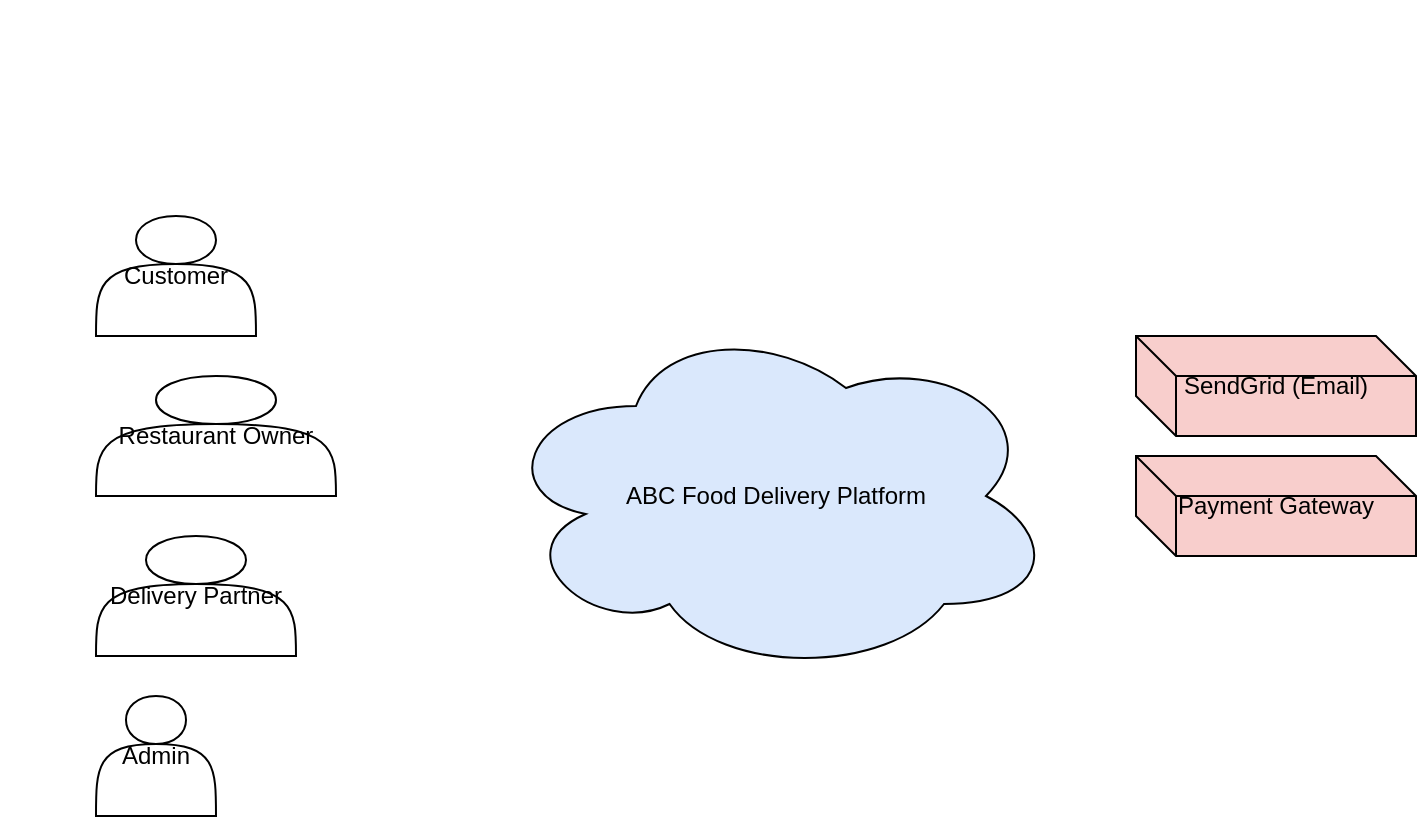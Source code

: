 <?xml version="1.0" encoding="UTF-8"?>
<mxfile>
  <diagram name="C1 - Context Diagram">
    <mxGraphModel dx="1500" dy="800" grid="1" gridSize="10" guides="1" tooltips="1" connect="1" arrows="1" fold="1" page="1" pageScale="1" pageWidth="827" pageHeight="1169" math="0" shadow="0">
      <root>
        <mxCell id="0"/>
        <mxCell id="1" parent="0"/>
        
        <!-- External Users -->
        <mxCell id="cust" value="Customer" style="shape=actor;whiteSpace=wrap;html=1;" vertex="1" parent="1">
          <mxGeometry x="40" y="100" width="80" height="60" as="geometry"/>
        </mxCell>
        <mxCell id="owner" value="Restaurant Owner" style="shape=actor;whiteSpace=wrap;html=1;" vertex="1" parent="1">
          <mxGeometry x="40" y="180" width="120" height="60" as="geometry"/>
        </mxCell>
        <mxCell id="dp" value="Delivery Partner" style="shape=actor;whiteSpace=wrap;html=1;" vertex="1" parent="1">
          <mxGeometry x="40" y="260" width="100" height="60" as="geometry"/>
        </mxCell>
        <mxCell id="admin" value="Admin" style="shape=actor;whiteSpace=wrap;html=1;" vertex="1" parent="1">
          <mxGeometry x="40" y="340" width="60" height="60" as="geometry"/>
        </mxCell>

        <!-- Platform -->
        <mxCell id="platform" value="ABC Food Delivery Platform" style="shape=cloud;whiteSpace=wrap;html=1;fillColor=#dae8fc;" vertex="1" parent="1">
          <mxGeometry x="240" y="150" width="280" height="180" as="geometry"/>
        </mxCell>

        <!-- Arrows from actors to platform -->
        <mxCell id="a1" style="endArrow=block;" edge="1" parent="1" source="cust" target="platform"/>
        <mxCell id="a2" style="endArrow=block;" edge="1" parent="1" source="owner" target="platform"/>
        <mxCell id="a3" style="endArrow=block;" edge="1" parent="1" source="dp" target="platform"/>
        <mxCell id="a4" style="endArrow=block;" edge="1" parent="1" source="admin" target="platform"/>

        <!-- External Systems -->
        <mxCell id="sendgrid" value="SendGrid (Email)" style="shape=cube;whiteSpace=wrap;html=1;fillColor=#f8cecc;" vertex="1" parent="1">
          <mxGeometry x="560" y="160" width="140" height="50" as="geometry"/>
        </mxCell>
        <mxCell id="pg" value="Payment Gateway" style="shape=cube;whiteSpace=wrap;html=1;fillColor=#f8cecc;" vertex="1" parent="1">
          <mxGeometry x="560" y="220" width="140" height="50" as="geometry"/>
        </mxCell>

        <mxCell id="arrow-sendgrid" style="endArrow=block;" edge="1" parent="1" source="platform" target="sendgrid"/>
        <mxCell id="arrow-pg" style="endArrow=block;" edge="1" parent="1" source="platform" target="pg"/>
      </root>
    </mxGraphModel>
  </diagram>
  <diagram name="C2 - Container Diagram">
    <mxGraphModel dx="1500" dy="800" grid="1" gridSize="10" guides="1" tooltips="1" connect="1" arrows="1" fold="1" page="1" pageScale="1" pageWidth="827" pageHeight="1169" math="0" shadow="0">
      <root>
        <mxCell id="0"/>
        <mxCell id="1" parent="0"/>

        <!-- UI -->
        <mxCell id="ui" value="Web UI (React/Angular)" style="shape=hexagon;whiteSpace=wrap;html=1;fillColor=#fff2cc;" vertex="1" parent="1">
          <mxGeometry x="40" y="100" width="160" height="80" as="geometry"/>
        </mxCell>

        <!-- API Management -->
        <mxCell id="api" value="Azure API Management" style="shape=process;whiteSpace=wrap;html=1;fillColor=#d5e8d4;" vertex="1" parent="1">
          <mxGeometry x="240" y="100" width="180" height="60" as="geometry"/>
        </mxCell>

        <!-- Azure Functions Container -->
        <mxCell id="functions" value="Microservices (Azure Functions)" style="swimlane;html=1;" vertex="1" parent="1">
          <mxGeometry x="240" y="200" width="500" height="280" as="geometry"/>
        </mxCell>

        <mxCell id="s1" value="IdentityService" style="shape=rectangle;whiteSpace=wrap;html=1;" vertex="1" parent="functions">
          <mxGeometry x="20" y="20" width="140" height="40" as="geometry"/>
        </mxCell>
        <mxCell id="s2" value="CustomerService" style="shape=rectangle;whiteSpace=wrap;html=1;" vertex="1" parent="functions">
          <mxGeometry x="180" y="20" width="140" height="40" as="geometry"/>
        </mxCell>
        <mxCell id="s3" value="RestaurantService" style="shape=rectangle;whiteSpace=wrap;html=1;" vertex="1" parent="functions">
          <mxGeometry x="340" y="20" width="140" height="40" as="geometry"/>
        </mxCell>
        <mxCell id="s4" value="CartService" style="shape=rectangle;whiteSpace=wrap;html=1;" vertex="1" parent="functions">
          <mxGeometry x="20" y="80" width="140" height="40" as="geometry"/>
        </mxCell>
        <mxCell id="s5" value="OrderService" style="shape=rectangle;whiteSpace=wrap;html=1;" vertex="1" parent="functions">
          <mxGeometry x="180" y="80" width="140" height="40" as="geometry"/>
        </mxCell>
        <mxCell id="s6" value="DeliveryService" style="shape=rectangle;whiteSpace=wrap;html=1;" vertex="1" parent="functions">
          <mxGeometry x="340" y="80" width="140" height="40" as="geometry"/>
        </mxCell>

        <!-- Databases -->
        <mxCell id="sql" value="Azure SQL (Relational)" style="shape=cylinder;whiteSpace=wrap;html=1;fillColor=#e1d5e7;" vertex="1" parent="1">
          <mxGeometry x="780" y="240" width="120" height="60" as="geometry"/>
        </mxCell>
        <mxCell id="cosmos" value="Cosmos DB (NoSQL)" style="shape=cylinder;whiteSpace=wrap;html=1;fillColor=#e1d5e7;" vertex="1" parent="1">
          <mxGeometry x="780" y="320" width="120" height="60" as="geometry"/>
        </mxCell>

        <!-- Arrows -->
        <mxCell id="ua1" style="endArrow=block;" edge="1" parent="1" source="ui" target="api"/>
        <mxCell id="ua2" style="endArrow=block;" edge="1" parent="1" source="api" target="functions"/>
        <mxCell id="ua3" style="endArrow=block;" edge="1" parent="1" source="functions" target="sql"/>
        <mxCell id="ua4" style="endArrow=block;" edge="1" parent="1" source="functions" target="cosmos"/>
      </root>
    </mxGraphModel>
  </diagram>
</mxfile>
